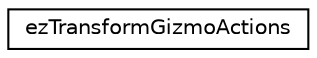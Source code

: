 digraph "Graphical Class Hierarchy"
{
 // LATEX_PDF_SIZE
  edge [fontname="Helvetica",fontsize="10",labelfontname="Helvetica",labelfontsize="10"];
  node [fontname="Helvetica",fontsize="10",shape=record];
  rankdir="LR";
  Node0 [label="ezTransformGizmoActions",height=0.2,width=0.4,color="black", fillcolor="white", style="filled",URL="$d1/d94/classez_transform_gizmo_actions.htm",tooltip=" "];
}
